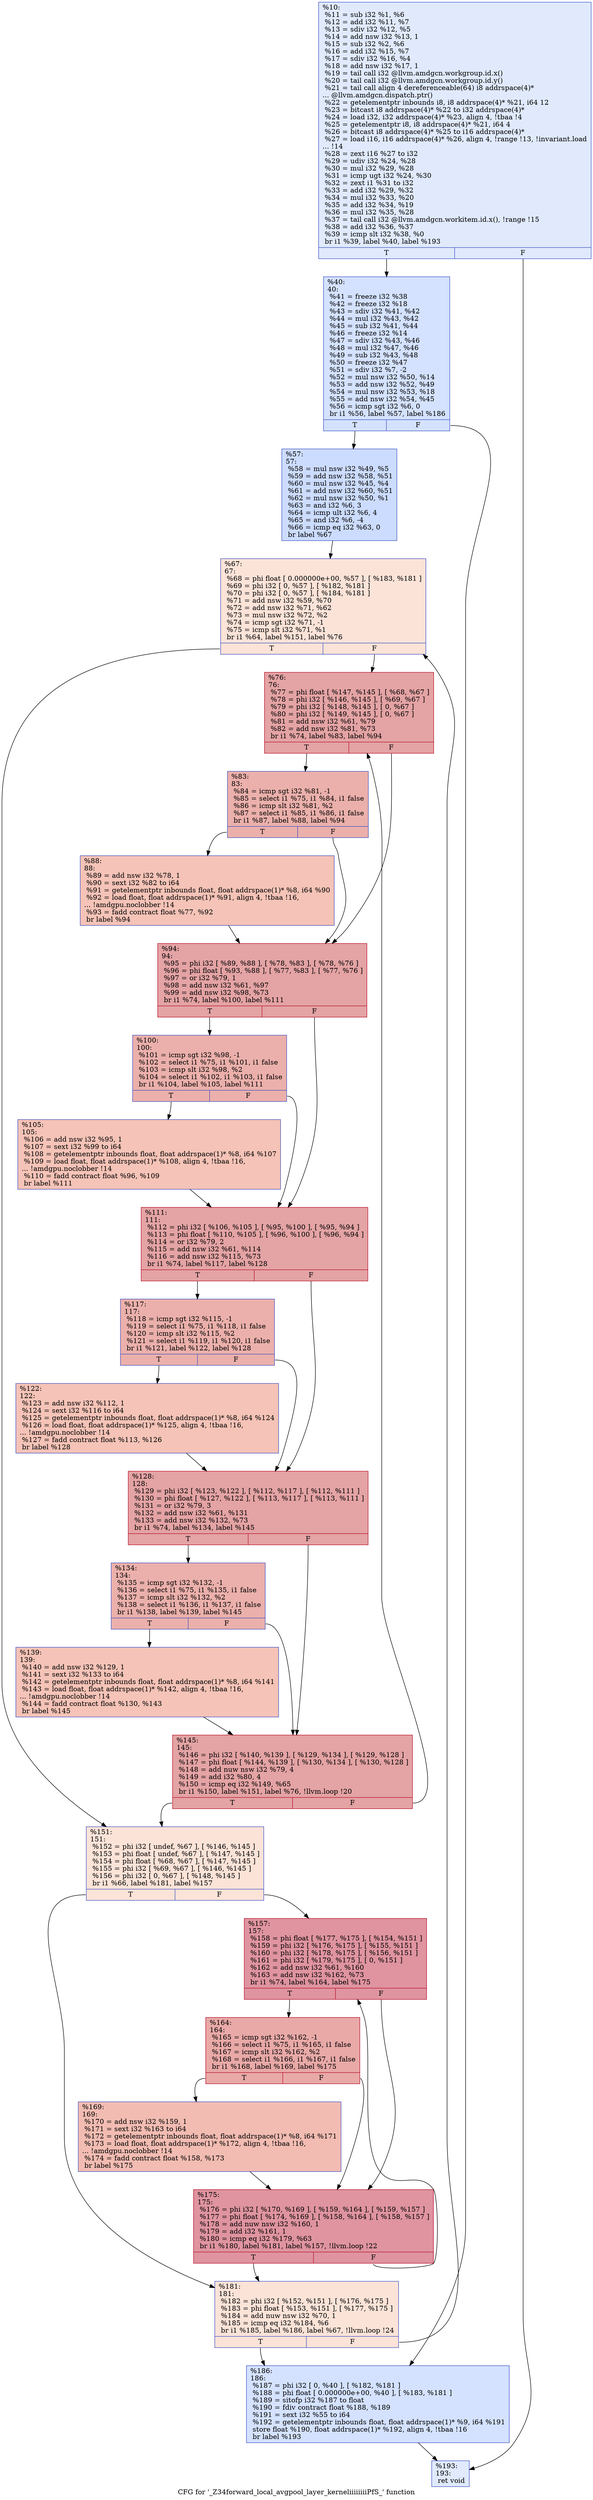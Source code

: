 digraph "CFG for '_Z34forward_local_avgpool_layer_kerneliiiiiiiiPfS_' function" {
	label="CFG for '_Z34forward_local_avgpool_layer_kerneliiiiiiiiPfS_' function";

	Node0x54a87d0 [shape=record,color="#3d50c3ff", style=filled, fillcolor="#b9d0f970",label="{%10:\l  %11 = sub i32 %1, %6\l  %12 = add i32 %11, %7\l  %13 = sdiv i32 %12, %5\l  %14 = add nsw i32 %13, 1\l  %15 = sub i32 %2, %6\l  %16 = add i32 %15, %7\l  %17 = sdiv i32 %16, %4\l  %18 = add nsw i32 %17, 1\l  %19 = tail call i32 @llvm.amdgcn.workgroup.id.x()\l  %20 = tail call i32 @llvm.amdgcn.workgroup.id.y()\l  %21 = tail call align 4 dereferenceable(64) i8 addrspace(4)*\l... @llvm.amdgcn.dispatch.ptr()\l  %22 = getelementptr inbounds i8, i8 addrspace(4)* %21, i64 12\l  %23 = bitcast i8 addrspace(4)* %22 to i32 addrspace(4)*\l  %24 = load i32, i32 addrspace(4)* %23, align 4, !tbaa !4\l  %25 = getelementptr i8, i8 addrspace(4)* %21, i64 4\l  %26 = bitcast i8 addrspace(4)* %25 to i16 addrspace(4)*\l  %27 = load i16, i16 addrspace(4)* %26, align 4, !range !13, !invariant.load\l... !14\l  %28 = zext i16 %27 to i32\l  %29 = udiv i32 %24, %28\l  %30 = mul i32 %29, %28\l  %31 = icmp ugt i32 %24, %30\l  %32 = zext i1 %31 to i32\l  %33 = add i32 %29, %32\l  %34 = mul i32 %33, %20\l  %35 = add i32 %34, %19\l  %36 = mul i32 %35, %28\l  %37 = tail call i32 @llvm.amdgcn.workitem.id.x(), !range !15\l  %38 = add i32 %36, %37\l  %39 = icmp slt i32 %38, %0\l  br i1 %39, label %40, label %193\l|{<s0>T|<s1>F}}"];
	Node0x54a87d0:s0 -> Node0x54ac140;
	Node0x54a87d0:s1 -> Node0x54ac1d0;
	Node0x54ac140 [shape=record,color="#3d50c3ff", style=filled, fillcolor="#9ebeff70",label="{%40:\l40:                                               \l  %41 = freeze i32 %38\l  %42 = freeze i32 %18\l  %43 = sdiv i32 %41, %42\l  %44 = mul i32 %43, %42\l  %45 = sub i32 %41, %44\l  %46 = freeze i32 %14\l  %47 = sdiv i32 %43, %46\l  %48 = mul i32 %47, %46\l  %49 = sub i32 %43, %48\l  %50 = freeze i32 %47\l  %51 = sdiv i32 %7, -2\l  %52 = mul nsw i32 %50, %14\l  %53 = add nsw i32 %52, %49\l  %54 = mul nsw i32 %53, %18\l  %55 = add nsw i32 %54, %45\l  %56 = icmp sgt i32 %6, 0\l  br i1 %56, label %57, label %186\l|{<s0>T|<s1>F}}"];
	Node0x54ac140:s0 -> Node0x54acbc0;
	Node0x54ac140:s1 -> Node0x54acc10;
	Node0x54acbc0 [shape=record,color="#3d50c3ff", style=filled, fillcolor="#8caffe70",label="{%57:\l57:                                               \l  %58 = mul nsw i32 %49, %5\l  %59 = add nsw i32 %58, %51\l  %60 = mul nsw i32 %45, %4\l  %61 = add nsw i32 %60, %51\l  %62 = mul nsw i32 %50, %1\l  %63 = and i32 %6, 3\l  %64 = icmp ult i32 %6, 4\l  %65 = and i32 %6, -4\l  %66 = icmp eq i32 %63, 0\l  br label %67\l}"];
	Node0x54acbc0 -> Node0x54abae0;
	Node0x54abae0 [shape=record,color="#3d50c3ff", style=filled, fillcolor="#f6bfa670",label="{%67:\l67:                                               \l  %68 = phi float [ 0.000000e+00, %57 ], [ %183, %181 ]\l  %69 = phi i32 [ 0, %57 ], [ %182, %181 ]\l  %70 = phi i32 [ 0, %57 ], [ %184, %181 ]\l  %71 = add nsw i32 %59, %70\l  %72 = add nsw i32 %71, %62\l  %73 = mul nsw i32 %72, %2\l  %74 = icmp sgt i32 %71, -1\l  %75 = icmp slt i32 %71, %1\l  br i1 %64, label %151, label %76\l|{<s0>T|<s1>F}}"];
	Node0x54abae0:s0 -> Node0x54ae6c0;
	Node0x54abae0:s1 -> Node0x54ae750;
	Node0x54ae750 [shape=record,color="#b70d28ff", style=filled, fillcolor="#c32e3170",label="{%76:\l76:                                               \l  %77 = phi float [ %147, %145 ], [ %68, %67 ]\l  %78 = phi i32 [ %146, %145 ], [ %69, %67 ]\l  %79 = phi i32 [ %148, %145 ], [ 0, %67 ]\l  %80 = phi i32 [ %149, %145 ], [ 0, %67 ]\l  %81 = add nsw i32 %61, %79\l  %82 = add nsw i32 %81, %73\l  br i1 %74, label %83, label %94\l|{<s0>T|<s1>F}}"];
	Node0x54ae750:s0 -> Node0x54aee80;
	Node0x54ae750:s1 -> Node0x54aef10;
	Node0x54aee80 [shape=record,color="#3d50c3ff", style=filled, fillcolor="#d24b4070",label="{%83:\l83:                                               \l  %84 = icmp sgt i32 %81, -1\l  %85 = select i1 %75, i1 %84, i1 false\l  %86 = icmp slt i32 %81, %2\l  %87 = select i1 %85, i1 %86, i1 false\l  br i1 %87, label %88, label %94\l|{<s0>T|<s1>F}}"];
	Node0x54aee80:s0 -> Node0x54af300;
	Node0x54aee80:s1 -> Node0x54aef10;
	Node0x54af300 [shape=record,color="#3d50c3ff", style=filled, fillcolor="#e8765c70",label="{%88:\l88:                                               \l  %89 = add nsw i32 %78, 1\l  %90 = sext i32 %82 to i64\l  %91 = getelementptr inbounds float, float addrspace(1)* %8, i64 %90\l  %92 = load float, float addrspace(1)* %91, align 4, !tbaa !16,\l... !amdgpu.noclobber !14\l  %93 = fadd contract float %77, %92\l  br label %94\l}"];
	Node0x54af300 -> Node0x54aef10;
	Node0x54aef10 [shape=record,color="#b70d28ff", style=filled, fillcolor="#c32e3170",label="{%94:\l94:                                               \l  %95 = phi i32 [ %89, %88 ], [ %78, %83 ], [ %78, %76 ]\l  %96 = phi float [ %93, %88 ], [ %77, %83 ], [ %77, %76 ]\l  %97 = or i32 %79, 1\l  %98 = add nsw i32 %61, %97\l  %99 = add nsw i32 %98, %73\l  br i1 %74, label %100, label %111\l|{<s0>T|<s1>F}}"];
	Node0x54aef10:s0 -> Node0x54b0220;
	Node0x54aef10:s1 -> Node0x54b0270;
	Node0x54b0220 [shape=record,color="#3d50c3ff", style=filled, fillcolor="#d24b4070",label="{%100:\l100:                                              \l  %101 = icmp sgt i32 %98, -1\l  %102 = select i1 %75, i1 %101, i1 false\l  %103 = icmp slt i32 %98, %2\l  %104 = select i1 %102, i1 %103, i1 false\l  br i1 %104, label %105, label %111\l|{<s0>T|<s1>F}}"];
	Node0x54b0220:s0 -> Node0x54b0630;
	Node0x54b0220:s1 -> Node0x54b0270;
	Node0x54b0630 [shape=record,color="#3d50c3ff", style=filled, fillcolor="#e8765c70",label="{%105:\l105:                                              \l  %106 = add nsw i32 %95, 1\l  %107 = sext i32 %99 to i64\l  %108 = getelementptr inbounds float, float addrspace(1)* %8, i64 %107\l  %109 = load float, float addrspace(1)* %108, align 4, !tbaa !16,\l... !amdgpu.noclobber !14\l  %110 = fadd contract float %96, %109\l  br label %111\l}"];
	Node0x54b0630 -> Node0x54b0270;
	Node0x54b0270 [shape=record,color="#b70d28ff", style=filled, fillcolor="#c32e3170",label="{%111:\l111:                                              \l  %112 = phi i32 [ %106, %105 ], [ %95, %100 ], [ %95, %94 ]\l  %113 = phi float [ %110, %105 ], [ %96, %100 ], [ %96, %94 ]\l  %114 = or i32 %79, 2\l  %115 = add nsw i32 %61, %114\l  %116 = add nsw i32 %115, %73\l  br i1 %74, label %117, label %128\l|{<s0>T|<s1>F}}"];
	Node0x54b0270:s0 -> Node0x54b13a0;
	Node0x54b0270:s1 -> Node0x54b13f0;
	Node0x54b13a0 [shape=record,color="#3d50c3ff", style=filled, fillcolor="#d24b4070",label="{%117:\l117:                                              \l  %118 = icmp sgt i32 %115, -1\l  %119 = select i1 %75, i1 %118, i1 false\l  %120 = icmp slt i32 %115, %2\l  %121 = select i1 %119, i1 %120, i1 false\l  br i1 %121, label %122, label %128\l|{<s0>T|<s1>F}}"];
	Node0x54b13a0:s0 -> Node0x54b17b0;
	Node0x54b13a0:s1 -> Node0x54b13f0;
	Node0x54b17b0 [shape=record,color="#3d50c3ff", style=filled, fillcolor="#e8765c70",label="{%122:\l122:                                              \l  %123 = add nsw i32 %112, 1\l  %124 = sext i32 %116 to i64\l  %125 = getelementptr inbounds float, float addrspace(1)* %8, i64 %124\l  %126 = load float, float addrspace(1)* %125, align 4, !tbaa !16,\l... !amdgpu.noclobber !14\l  %127 = fadd contract float %113, %126\l  br label %128\l}"];
	Node0x54b17b0 -> Node0x54b13f0;
	Node0x54b13f0 [shape=record,color="#b70d28ff", style=filled, fillcolor="#c32e3170",label="{%128:\l128:                                              \l  %129 = phi i32 [ %123, %122 ], [ %112, %117 ], [ %112, %111 ]\l  %130 = phi float [ %127, %122 ], [ %113, %117 ], [ %113, %111 ]\l  %131 = or i32 %79, 3\l  %132 = add nsw i32 %61, %131\l  %133 = add nsw i32 %132, %73\l  br i1 %74, label %134, label %145\l|{<s0>T|<s1>F}}"];
	Node0x54b13f0:s0 -> Node0x54ad4f0;
	Node0x54b13f0:s1 -> Node0x54ae8c0;
	Node0x54ad4f0 [shape=record,color="#3d50c3ff", style=filled, fillcolor="#d24b4070",label="{%134:\l134:                                              \l  %135 = icmp sgt i32 %132, -1\l  %136 = select i1 %75, i1 %135, i1 false\l  %137 = icmp slt i32 %132, %2\l  %138 = select i1 %136, i1 %137, i1 false\l  br i1 %138, label %139, label %145\l|{<s0>T|<s1>F}}"];
	Node0x54ad4f0:s0 -> Node0x54ad540;
	Node0x54ad4f0:s1 -> Node0x54ae8c0;
	Node0x54ad540 [shape=record,color="#3d50c3ff", style=filled, fillcolor="#e8765c70",label="{%139:\l139:                                              \l  %140 = add nsw i32 %129, 1\l  %141 = sext i32 %133 to i64\l  %142 = getelementptr inbounds float, float addrspace(1)* %8, i64 %141\l  %143 = load float, float addrspace(1)* %142, align 4, !tbaa !16,\l... !amdgpu.noclobber !14\l  %144 = fadd contract float %130, %143\l  br label %145\l}"];
	Node0x54ad540 -> Node0x54ae8c0;
	Node0x54ae8c0 [shape=record,color="#b70d28ff", style=filled, fillcolor="#c32e3170",label="{%145:\l145:                                              \l  %146 = phi i32 [ %140, %139 ], [ %129, %134 ], [ %129, %128 ]\l  %147 = phi float [ %144, %139 ], [ %130, %134 ], [ %130, %128 ]\l  %148 = add nuw nsw i32 %79, 4\l  %149 = add i32 %80, 4\l  %150 = icmp eq i32 %149, %65\l  br i1 %150, label %151, label %76, !llvm.loop !20\l|{<s0>T|<s1>F}}"];
	Node0x54ae8c0:s0 -> Node0x54ae6c0;
	Node0x54ae8c0:s1 -> Node0x54ae750;
	Node0x54ae6c0 [shape=record,color="#3d50c3ff", style=filled, fillcolor="#f6bfa670",label="{%151:\l151:                                              \l  %152 = phi i32 [ undef, %67 ], [ %146, %145 ]\l  %153 = phi float [ undef, %67 ], [ %147, %145 ]\l  %154 = phi float [ %68, %67 ], [ %147, %145 ]\l  %155 = phi i32 [ %69, %67 ], [ %146, %145 ]\l  %156 = phi i32 [ 0, %67 ], [ %148, %145 ]\l  br i1 %66, label %181, label %157\l|{<s0>T|<s1>F}}"];
	Node0x54ae6c0:s0 -> Node0x54ae070;
	Node0x54ae6c0:s1 -> Node0x54b36a0;
	Node0x54b36a0 [shape=record,color="#b70d28ff", style=filled, fillcolor="#b70d2870",label="{%157:\l157:                                              \l  %158 = phi float [ %177, %175 ], [ %154, %151 ]\l  %159 = phi i32 [ %176, %175 ], [ %155, %151 ]\l  %160 = phi i32 [ %178, %175 ], [ %156, %151 ]\l  %161 = phi i32 [ %179, %175 ], [ 0, %151 ]\l  %162 = add nsw i32 %61, %160\l  %163 = add nsw i32 %162, %73\l  br i1 %74, label %164, label %175\l|{<s0>T|<s1>F}}"];
	Node0x54b36a0:s0 -> Node0x54b3c90;
	Node0x54b36a0:s1 -> Node0x54b37a0;
	Node0x54b3c90 [shape=record,color="#b70d28ff", style=filled, fillcolor="#ca3b3770",label="{%164:\l164:                                              \l  %165 = icmp sgt i32 %162, -1\l  %166 = select i1 %75, i1 %165, i1 false\l  %167 = icmp slt i32 %162, %2\l  %168 = select i1 %166, i1 %167, i1 false\l  br i1 %168, label %169, label %175\l|{<s0>T|<s1>F}}"];
	Node0x54b3c90:s0 -> Node0x54b4050;
	Node0x54b3c90:s1 -> Node0x54b37a0;
	Node0x54b4050 [shape=record,color="#3d50c3ff", style=filled, fillcolor="#e1675170",label="{%169:\l169:                                              \l  %170 = add nsw i32 %159, 1\l  %171 = sext i32 %163 to i64\l  %172 = getelementptr inbounds float, float addrspace(1)* %8, i64 %171\l  %173 = load float, float addrspace(1)* %172, align 4, !tbaa !16,\l... !amdgpu.noclobber !14\l  %174 = fadd contract float %158, %173\l  br label %175\l}"];
	Node0x54b4050 -> Node0x54b37a0;
	Node0x54b37a0 [shape=record,color="#b70d28ff", style=filled, fillcolor="#b70d2870",label="{%175:\l175:                                              \l  %176 = phi i32 [ %170, %169 ], [ %159, %164 ], [ %159, %157 ]\l  %177 = phi float [ %174, %169 ], [ %158, %164 ], [ %158, %157 ]\l  %178 = add nuw nsw i32 %160, 1\l  %179 = add i32 %161, 1\l  %180 = icmp eq i32 %179, %63\l  br i1 %180, label %181, label %157, !llvm.loop !22\l|{<s0>T|<s1>F}}"];
	Node0x54b37a0:s0 -> Node0x54ae070;
	Node0x54b37a0:s1 -> Node0x54b36a0;
	Node0x54ae070 [shape=record,color="#3d50c3ff", style=filled, fillcolor="#f6bfa670",label="{%181:\l181:                                              \l  %182 = phi i32 [ %152, %151 ], [ %176, %175 ]\l  %183 = phi float [ %153, %151 ], [ %177, %175 ]\l  %184 = add nuw nsw i32 %70, 1\l  %185 = icmp eq i32 %184, %6\l  br i1 %185, label %186, label %67, !llvm.loop !24\l|{<s0>T|<s1>F}}"];
	Node0x54ae070:s0 -> Node0x54acc10;
	Node0x54ae070:s1 -> Node0x54abae0;
	Node0x54acc10 [shape=record,color="#3d50c3ff", style=filled, fillcolor="#9ebeff70",label="{%186:\l186:                                              \l  %187 = phi i32 [ 0, %40 ], [ %182, %181 ]\l  %188 = phi float [ 0.000000e+00, %40 ], [ %183, %181 ]\l  %189 = sitofp i32 %187 to float\l  %190 = fdiv contract float %188, %189\l  %191 = sext i32 %55 to i64\l  %192 = getelementptr inbounds float, float addrspace(1)* %9, i64 %191\l  store float %190, float addrspace(1)* %192, align 4, !tbaa !16\l  br label %193\l}"];
	Node0x54acc10 -> Node0x54ac1d0;
	Node0x54ac1d0 [shape=record,color="#3d50c3ff", style=filled, fillcolor="#b9d0f970",label="{%193:\l193:                                              \l  ret void\l}"];
}
